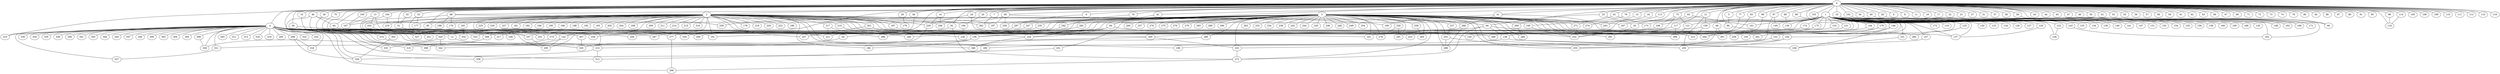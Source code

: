 
graph graphname {
    0 -- 1
0 -- 2
0 -- 3
0 -- 4
0 -- 5
0 -- 6
0 -- 7
0 -- 8
0 -- 9
0 -- 10
0 -- 11
0 -- 12
0 -- 13
0 -- 14
0 -- 15
0 -- 16
0 -- 17
0 -- 18
0 -- 19
0 -- 20
0 -- 21
0 -- 22
0 -- 23
0 -- 24
0 -- 25
0 -- 26
0 -- 27
0 -- 28
0 -- 29
0 -- 30
0 -- 31
0 -- 32
0 -- 33
0 -- 34
0 -- 35
0 -- 36
0 -- 37
0 -- 38
0 -- 39
0 -- 40
0 -- 41
0 -- 42
0 -- 43
0 -- 44
0 -- 45
0 -- 46
0 -- 47
0 -- 48
0 -- 49
0 -- 50
0 -- 51
0 -- 52
0 -- 53
0 -- 54
0 -- 55
0 -- 56
0 -- 57
0 -- 58
0 -- 59
0 -- 60
0 -- 61
0 -- 62
0 -- 63
0 -- 64
0 -- 65
0 -- 66
0 -- 67
0 -- 68
0 -- 69
0 -- 70
0 -- 71
0 -- 72
0 -- 73
0 -- 74
0 -- 75
0 -- 76
0 -- 77
0 -- 78
0 -- 79
0 -- 80
0 -- 81
0 -- 82
0 -- 83
0 -- 84
0 -- 85
0 -- 86
0 -- 87
0 -- 88
0 -- 89
0 -- 90
0 -- 91
0 -- 92
0 -- 93
0 -- 94
0 -- 95
0 -- 96
0 -- 97
0 -- 98
0 -- 99
0 -- 100
0 -- 101
0 -- 102
0 -- 103
0 -- 104
0 -- 105
0 -- 106
0 -- 107
0 -- 108
0 -- 109
0 -- 110
0 -- 111
0 -- 112
0 -- 113
0 -- 114
0 -- 115
0 -- 116
0 -- 117
0 -- 118
0 -- 310
1 -- 128
1 -- 130
1 -- 131
1 -- 132
1 -- 133
1 -- 134
1 -- 129
1 -- 136
1 -- 137
1 -- 138
1 -- 139
1 -- 140
1 -- 141
1 -- 142
1 -- 143
1 -- 144
1 -- 145
1 -- 146
1 -- 147
1 -- 148
1 -- 149
1 -- 150
1 -- 151
1 -- 152
1 -- 153
1 -- 154
1 -- 155
1 -- 156
1 -- 157
1 -- 158
1 -- 159
1 -- 160
1 -- 161
1 -- 162
1 -- 163
1 -- 164
1 -- 165
1 -- 166
1 -- 167
1 -- 168
1 -- 169
1 -- 170
1 -- 135
1 -- 172
1 -- 173
1 -- 174
1 -- 175
1 -- 171
1 -- 119
1 -- 120
1 -- 121
1 -- 122
1 -- 123
1 -- 124
1 -- 125
1 -- 126
1 -- 127
2 -- 176
2 -- 177
2 -- 178
2 -- 179
2 -- 180
2 -- 181
2 -- 182
2 -- 183
2 -- 184
2 -- 185
2 -- 186
2 -- 187
2 -- 188
2 -- 189
2 -- 190
2 -- 191
2 -- 192
2 -- 193
2 -- 194
2 -- 195
2 -- 196
2 -- 197
2 -- 198
2 -- 199
2 -- 200
2 -- 201
2 -- 202
2 -- 203
2 -- 204
2 -- 205
2 -- 206
2 -- 207
2 -- 208
2 -- 209
2 -- 210
2 -- 211
2 -- 212
2 -- 213
2 -- 214
2 -- 215
2 -- 216
2 -- 217
2 -- 218
2 -- 219
2 -- 220
2 -- 221
2 -- 222
2 -- 223
2 -- 224
2 -- 225
2 -- 226
2 -- 227
2 -- 228
2 -- 229
2 -- 85
2 -- 142
3 -- 256
3 -- 258
3 -- 259
3 -- 260
3 -- 261
3 -- 262
3 -- 257
3 -- 264
3 -- 265
3 -- 266
3 -- 267
3 -- 268
3 -- 269
3 -- 270
3 -- 271
3 -- 272
3 -- 273
3 -- 274
3 -- 275
3 -- 276
3 -- 277
3 -- 278
3 -- 279
3 -- 280
3 -- 281
3 -- 282
3 -- 283
3 -- 284
3 -- 285
3 -- 286
3 -- 287
3 -- 288
3 -- 289
3 -- 290
3 -- 291
3 -- 292
3 -- 263
3 -- 230
3 -- 231
3 -- 232
3 -- 233
3 -- 234
3 -- 235
3 -- 236
3 -- 237
3 -- 238
3 -- 239
3 -- 240
3 -- 241
3 -- 242
3 -- 243
3 -- 244
3 -- 245
3 -- 246
3 -- 247
3 -- 248
3 -- 249
3 -- 250
3 -- 251
3 -- 252
3 -- 253
3 -- 254
3 -- 255
4 -- 293
4 -- 294
4 -- 295
4 -- 296
4 -- 297
4 -- 298
4 -- 299
4 -- 300
4 -- 301
4 -- 302
4 -- 303
4 -- 304
4 -- 305
4 -- 306
4 -- 307
4 -- 308
4 -- 309
4 -- 310
4 -- 311
4 -- 312
4 -- 313
4 -- 314
4 -- 315
4 -- 316
4 -- 317
4 -- 318
4 -- 319
4 -- 320
4 -- 321
4 -- 322
4 -- 323
4 -- 324
4 -- 325
4 -- 326
4 -- 327
4 -- 328
4 -- 329
4 -- 330
4 -- 331
4 -- 332
4 -- 333
4 -- 334
4 -- 335
4 -- 336
4 -- 337
4 -- 338
4 -- 339
4 -- 340
4 -- 341
4 -- 342
4 -- 343
4 -- 344
4 -- 345
4 -- 346
4 -- 347
4 -- 348
4 -- 349
5 -- 90
7 -- 262
9 -- 287
10 -- 331
12 -- 213
13 -- 203
13 -- 136
13 -- 167
14 -- 206
14 -- 229
15 -- 274
18 -- 243
19 -- 148
20 -- 194
21 -- 230
21 -- 35
21 -- 159
24 -- 278
24 -- 229
25 -- 269
25 -- 35
26 -- 332
28 -- 163
29 -- 179
30 -- 277
30 -- 327
32 -- 51
33 -- 177
33 -- 191
34 -- 169
35 -- 281
36 -- 221
39 -- 60
40 -- 171
41 -- 137
41 -- 190
41 -- 268
42 -- 84
46 -- 303
46 -- 320
46 -- 259
46 -- 64
48 -- 301
48 -- 255
51 -- 142
54 -- 325
64 -- 107
64 -- 109
64 -- 251
65 -- 197
65 -- 239
65 -- 206
65 -- 94
68 -- 130
70 -- 317
75 -- 241
75 -- 131
75 -- 168
76 -- 224
77 -- 212
79 -- 271
81 -- 173
81 -- 195
83 -- 267
83 -- 161
84 -- 145
84 -- 224
84 -- 136
88 -- 262
88 -- 176
88 -- 198
88 -- 107
90 -- 164
92 -- 272
92 -- 320
93 -- 264
94 -- 291
94 -- 138
94 -- 272
94 -- 150
96 -- 118
97 -- 255
97 -- 149
98 -- 264
99 -- 146
100 -- 167
101 -- 236
102 -- 162
103 -- 137
104 -- 205
104 -- 219
107 -- 205
113 -- 252
114 -- 118
117 -- 228
117 -- 266
121 -- 223
122 -- 128
125 -- 285
129 -- 137
131 -- 266
132 -- 200
136 -- 321
136 -- 196
138 -- 189
138 -- 236
142 -- 205
142 -- 308
143 -- 163
144 -- 252
146 -- 236
146 -- 261
152 -- 342
157 -- 233
159 -- 326
159 -- 212
164 -- 199
164 -- 230
168 -- 297
170 -- 301
170 -- 349
174 -- 309
175 -- 256
175 -- 191
183 -- 332
187 -- 264
189 -- 339
194 -- 228
195 -- 252
200 -- 213
200 -- 233
201 -- 241
201 -- 207
203 -- 273
203 -- 251
210 -- 240
213 -- 312
213 -- 329
217 -- 221
217 -- 286
224 -- 346
229 -- 325
231 -- 312
233 -- 272
235 -- 317
237 -- 253
247 -- 306
250 -- 291
250 -- 278
253 -- 255
253 -- 288
258 -- 265
268 -- 288
268 -- 294
269 -- 284
272 -- 296
273 -- 328
277 -- 296
280 -- 346
282 -- 338
287 -- 323
292 -- 307
298 -- 318
298 -- 329
299 -- 328
303 -- 329
306 -- 315
307 -- 325
314 -- 325
320 -- 342
320 -- 333
321 -- 337

}
